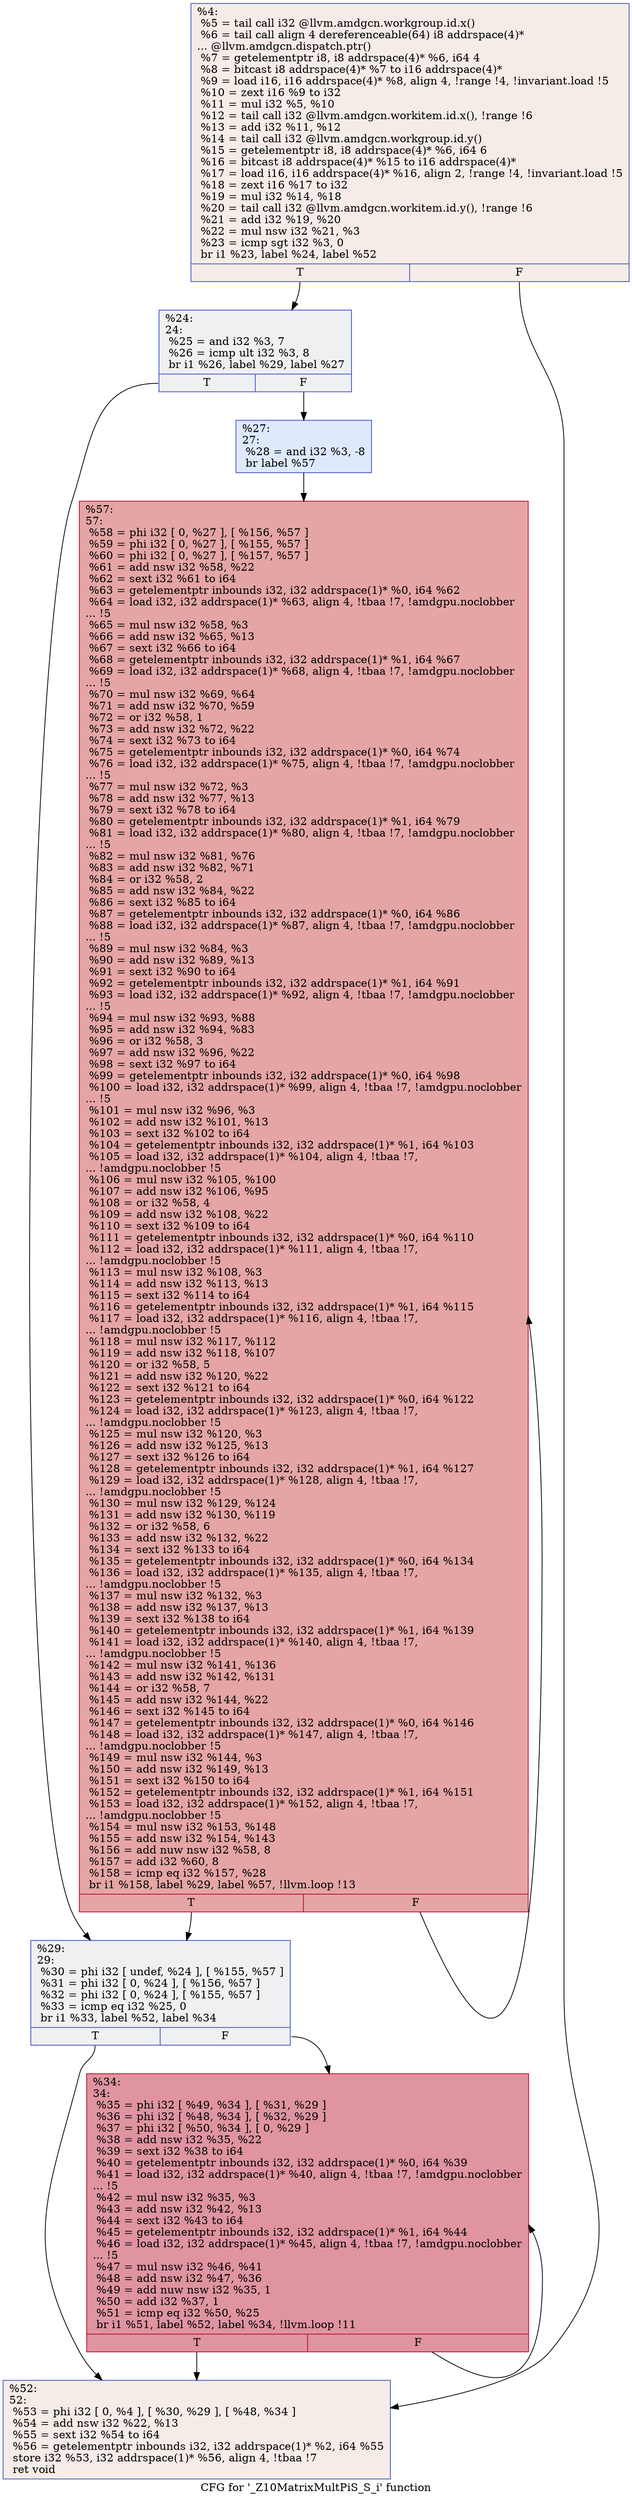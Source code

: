 digraph "CFG for '_Z10MatrixMultPiS_S_i' function" {
	label="CFG for '_Z10MatrixMultPiS_S_i' function";

	Node0x541c9b0 [shape=record,color="#3d50c3ff", style=filled, fillcolor="#ead5c970",label="{%4:\l  %5 = tail call i32 @llvm.amdgcn.workgroup.id.x()\l  %6 = tail call align 4 dereferenceable(64) i8 addrspace(4)*\l... @llvm.amdgcn.dispatch.ptr()\l  %7 = getelementptr i8, i8 addrspace(4)* %6, i64 4\l  %8 = bitcast i8 addrspace(4)* %7 to i16 addrspace(4)*\l  %9 = load i16, i16 addrspace(4)* %8, align 4, !range !4, !invariant.load !5\l  %10 = zext i16 %9 to i32\l  %11 = mul i32 %5, %10\l  %12 = tail call i32 @llvm.amdgcn.workitem.id.x(), !range !6\l  %13 = add i32 %11, %12\l  %14 = tail call i32 @llvm.amdgcn.workgroup.id.y()\l  %15 = getelementptr i8, i8 addrspace(4)* %6, i64 6\l  %16 = bitcast i8 addrspace(4)* %15 to i16 addrspace(4)*\l  %17 = load i16, i16 addrspace(4)* %16, align 2, !range !4, !invariant.load !5\l  %18 = zext i16 %17 to i32\l  %19 = mul i32 %14, %18\l  %20 = tail call i32 @llvm.amdgcn.workitem.id.y(), !range !6\l  %21 = add i32 %19, %20\l  %22 = mul nsw i32 %21, %3\l  %23 = icmp sgt i32 %3, 0\l  br i1 %23, label %24, label %52\l|{<s0>T|<s1>F}}"];
	Node0x541c9b0:s0 -> Node0x54203a0;
	Node0x541c9b0:s1 -> Node0x5420430;
	Node0x54203a0 [shape=record,color="#3d50c3ff", style=filled, fillcolor="#d9dce170",label="{%24:\l24:                                               \l  %25 = and i32 %3, 7\l  %26 = icmp ult i32 %3, 8\l  br i1 %26, label %29, label %27\l|{<s0>T|<s1>F}}"];
	Node0x54203a0:s0 -> Node0x54206f0;
	Node0x54203a0:s1 -> Node0x5420740;
	Node0x5420740 [shape=record,color="#3d50c3ff", style=filled, fillcolor="#b5cdfa70",label="{%27:\l27:                                               \l  %28 = and i32 %3, -8\l  br label %57\l}"];
	Node0x5420740 -> Node0x5420940;
	Node0x54206f0 [shape=record,color="#3d50c3ff", style=filled, fillcolor="#d9dce170",label="{%29:\l29:                                               \l  %30 = phi i32 [ undef, %24 ], [ %155, %57 ]\l  %31 = phi i32 [ 0, %24 ], [ %156, %57 ]\l  %32 = phi i32 [ 0, %24 ], [ %155, %57 ]\l  %33 = icmp eq i32 %25, 0\l  br i1 %33, label %52, label %34\l|{<s0>T|<s1>F}}"];
	Node0x54206f0:s0 -> Node0x5420430;
	Node0x54206f0:s1 -> Node0x541ebb0;
	Node0x541ebb0 [shape=record,color="#b70d28ff", style=filled, fillcolor="#b70d2870",label="{%34:\l34:                                               \l  %35 = phi i32 [ %49, %34 ], [ %31, %29 ]\l  %36 = phi i32 [ %48, %34 ], [ %32, %29 ]\l  %37 = phi i32 [ %50, %34 ], [ 0, %29 ]\l  %38 = add nsw i32 %35, %22\l  %39 = sext i32 %38 to i64\l  %40 = getelementptr inbounds i32, i32 addrspace(1)* %0, i64 %39\l  %41 = load i32, i32 addrspace(1)* %40, align 4, !tbaa !7, !amdgpu.noclobber\l... !5\l  %42 = mul nsw i32 %35, %3\l  %43 = add nsw i32 %42, %13\l  %44 = sext i32 %43 to i64\l  %45 = getelementptr inbounds i32, i32 addrspace(1)* %1, i64 %44\l  %46 = load i32, i32 addrspace(1)* %45, align 4, !tbaa !7, !amdgpu.noclobber\l... !5\l  %47 = mul nsw i32 %46, %41\l  %48 = add nsw i32 %47, %36\l  %49 = add nuw nsw i32 %35, 1\l  %50 = add i32 %37, 1\l  %51 = icmp eq i32 %50, %25\l  br i1 %51, label %52, label %34, !llvm.loop !11\l|{<s0>T|<s1>F}}"];
	Node0x541ebb0:s0 -> Node0x5420430;
	Node0x541ebb0:s1 -> Node0x541ebb0;
	Node0x5420430 [shape=record,color="#3d50c3ff", style=filled, fillcolor="#ead5c970",label="{%52:\l52:                                               \l  %53 = phi i32 [ 0, %4 ], [ %30, %29 ], [ %48, %34 ]\l  %54 = add nsw i32 %22, %13\l  %55 = sext i32 %54 to i64\l  %56 = getelementptr inbounds i32, i32 addrspace(1)* %2, i64 %55\l  store i32 %53, i32 addrspace(1)* %56, align 4, !tbaa !7\l  ret void\l}"];
	Node0x5420940 [shape=record,color="#b70d28ff", style=filled, fillcolor="#c5333470",label="{%57:\l57:                                               \l  %58 = phi i32 [ 0, %27 ], [ %156, %57 ]\l  %59 = phi i32 [ 0, %27 ], [ %155, %57 ]\l  %60 = phi i32 [ 0, %27 ], [ %157, %57 ]\l  %61 = add nsw i32 %58, %22\l  %62 = sext i32 %61 to i64\l  %63 = getelementptr inbounds i32, i32 addrspace(1)* %0, i64 %62\l  %64 = load i32, i32 addrspace(1)* %63, align 4, !tbaa !7, !amdgpu.noclobber\l... !5\l  %65 = mul nsw i32 %58, %3\l  %66 = add nsw i32 %65, %13\l  %67 = sext i32 %66 to i64\l  %68 = getelementptr inbounds i32, i32 addrspace(1)* %1, i64 %67\l  %69 = load i32, i32 addrspace(1)* %68, align 4, !tbaa !7, !amdgpu.noclobber\l... !5\l  %70 = mul nsw i32 %69, %64\l  %71 = add nsw i32 %70, %59\l  %72 = or i32 %58, 1\l  %73 = add nsw i32 %72, %22\l  %74 = sext i32 %73 to i64\l  %75 = getelementptr inbounds i32, i32 addrspace(1)* %0, i64 %74\l  %76 = load i32, i32 addrspace(1)* %75, align 4, !tbaa !7, !amdgpu.noclobber\l... !5\l  %77 = mul nsw i32 %72, %3\l  %78 = add nsw i32 %77, %13\l  %79 = sext i32 %78 to i64\l  %80 = getelementptr inbounds i32, i32 addrspace(1)* %1, i64 %79\l  %81 = load i32, i32 addrspace(1)* %80, align 4, !tbaa !7, !amdgpu.noclobber\l... !5\l  %82 = mul nsw i32 %81, %76\l  %83 = add nsw i32 %82, %71\l  %84 = or i32 %58, 2\l  %85 = add nsw i32 %84, %22\l  %86 = sext i32 %85 to i64\l  %87 = getelementptr inbounds i32, i32 addrspace(1)* %0, i64 %86\l  %88 = load i32, i32 addrspace(1)* %87, align 4, !tbaa !7, !amdgpu.noclobber\l... !5\l  %89 = mul nsw i32 %84, %3\l  %90 = add nsw i32 %89, %13\l  %91 = sext i32 %90 to i64\l  %92 = getelementptr inbounds i32, i32 addrspace(1)* %1, i64 %91\l  %93 = load i32, i32 addrspace(1)* %92, align 4, !tbaa !7, !amdgpu.noclobber\l... !5\l  %94 = mul nsw i32 %93, %88\l  %95 = add nsw i32 %94, %83\l  %96 = or i32 %58, 3\l  %97 = add nsw i32 %96, %22\l  %98 = sext i32 %97 to i64\l  %99 = getelementptr inbounds i32, i32 addrspace(1)* %0, i64 %98\l  %100 = load i32, i32 addrspace(1)* %99, align 4, !tbaa !7, !amdgpu.noclobber\l... !5\l  %101 = mul nsw i32 %96, %3\l  %102 = add nsw i32 %101, %13\l  %103 = sext i32 %102 to i64\l  %104 = getelementptr inbounds i32, i32 addrspace(1)* %1, i64 %103\l  %105 = load i32, i32 addrspace(1)* %104, align 4, !tbaa !7,\l... !amdgpu.noclobber !5\l  %106 = mul nsw i32 %105, %100\l  %107 = add nsw i32 %106, %95\l  %108 = or i32 %58, 4\l  %109 = add nsw i32 %108, %22\l  %110 = sext i32 %109 to i64\l  %111 = getelementptr inbounds i32, i32 addrspace(1)* %0, i64 %110\l  %112 = load i32, i32 addrspace(1)* %111, align 4, !tbaa !7,\l... !amdgpu.noclobber !5\l  %113 = mul nsw i32 %108, %3\l  %114 = add nsw i32 %113, %13\l  %115 = sext i32 %114 to i64\l  %116 = getelementptr inbounds i32, i32 addrspace(1)* %1, i64 %115\l  %117 = load i32, i32 addrspace(1)* %116, align 4, !tbaa !7,\l... !amdgpu.noclobber !5\l  %118 = mul nsw i32 %117, %112\l  %119 = add nsw i32 %118, %107\l  %120 = or i32 %58, 5\l  %121 = add nsw i32 %120, %22\l  %122 = sext i32 %121 to i64\l  %123 = getelementptr inbounds i32, i32 addrspace(1)* %0, i64 %122\l  %124 = load i32, i32 addrspace(1)* %123, align 4, !tbaa !7,\l... !amdgpu.noclobber !5\l  %125 = mul nsw i32 %120, %3\l  %126 = add nsw i32 %125, %13\l  %127 = sext i32 %126 to i64\l  %128 = getelementptr inbounds i32, i32 addrspace(1)* %1, i64 %127\l  %129 = load i32, i32 addrspace(1)* %128, align 4, !tbaa !7,\l... !amdgpu.noclobber !5\l  %130 = mul nsw i32 %129, %124\l  %131 = add nsw i32 %130, %119\l  %132 = or i32 %58, 6\l  %133 = add nsw i32 %132, %22\l  %134 = sext i32 %133 to i64\l  %135 = getelementptr inbounds i32, i32 addrspace(1)* %0, i64 %134\l  %136 = load i32, i32 addrspace(1)* %135, align 4, !tbaa !7,\l... !amdgpu.noclobber !5\l  %137 = mul nsw i32 %132, %3\l  %138 = add nsw i32 %137, %13\l  %139 = sext i32 %138 to i64\l  %140 = getelementptr inbounds i32, i32 addrspace(1)* %1, i64 %139\l  %141 = load i32, i32 addrspace(1)* %140, align 4, !tbaa !7,\l... !amdgpu.noclobber !5\l  %142 = mul nsw i32 %141, %136\l  %143 = add nsw i32 %142, %131\l  %144 = or i32 %58, 7\l  %145 = add nsw i32 %144, %22\l  %146 = sext i32 %145 to i64\l  %147 = getelementptr inbounds i32, i32 addrspace(1)* %0, i64 %146\l  %148 = load i32, i32 addrspace(1)* %147, align 4, !tbaa !7,\l... !amdgpu.noclobber !5\l  %149 = mul nsw i32 %144, %3\l  %150 = add nsw i32 %149, %13\l  %151 = sext i32 %150 to i64\l  %152 = getelementptr inbounds i32, i32 addrspace(1)* %1, i64 %151\l  %153 = load i32, i32 addrspace(1)* %152, align 4, !tbaa !7,\l... !amdgpu.noclobber !5\l  %154 = mul nsw i32 %153, %148\l  %155 = add nsw i32 %154, %143\l  %156 = add nuw nsw i32 %58, 8\l  %157 = add i32 %60, 8\l  %158 = icmp eq i32 %157, %28\l  br i1 %158, label %29, label %57, !llvm.loop !13\l|{<s0>T|<s1>F}}"];
	Node0x5420940:s0 -> Node0x54206f0;
	Node0x5420940:s1 -> Node0x5420940;
}
